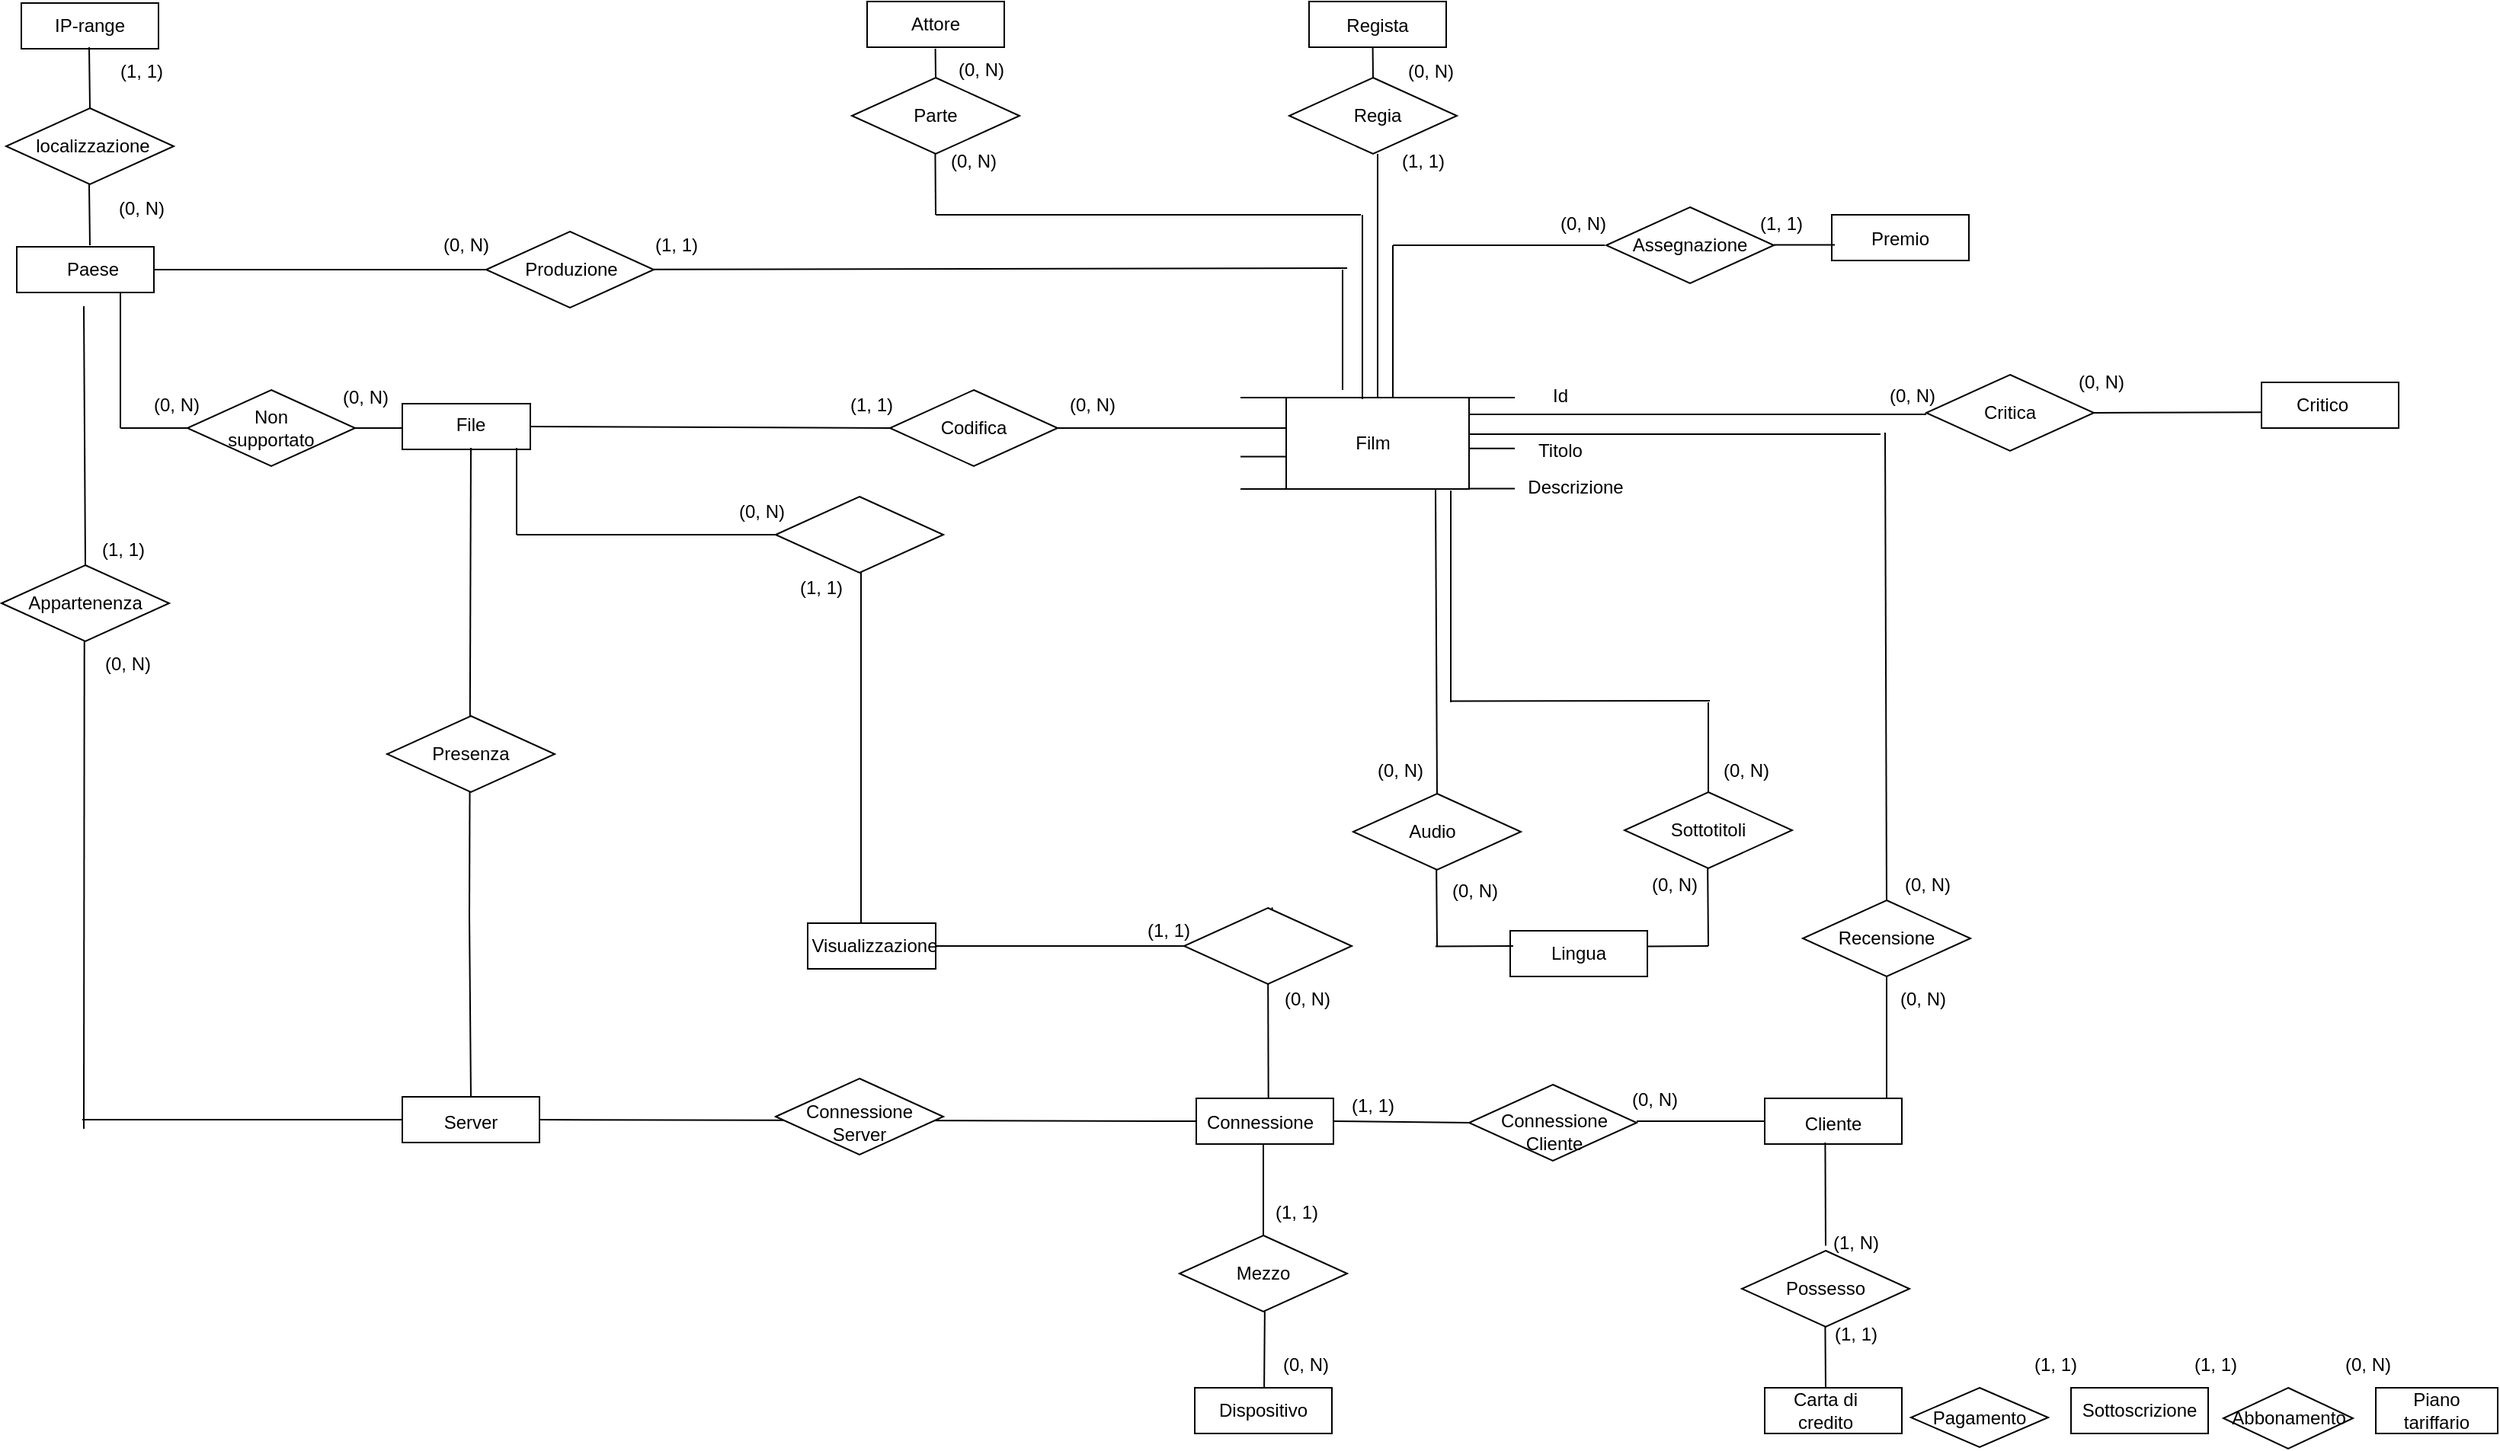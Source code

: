 <mxfile version="21.7.2" type="device">
  <diagram id="R2lEEEUBdFMjLlhIrx00" name="Page-1">
    <mxGraphModel dx="477" dy="335" grid="1" gridSize="10" guides="1" tooltips="1" connect="1" arrows="1" fold="1" page="1" pageScale="1" pageWidth="1654" pageHeight="1169" math="0" shadow="0" extFonts="Permanent Marker^https://fonts.googleapis.com/css?family=Permanent+Marker">
      <root>
        <mxCell id="0" />
        <mxCell id="1" parent="0" />
        <mxCell id="k5sNIqVDAsuTKzZ9p33I-143" value="" style="endArrow=none;html=1;rounded=0;entryX=0;entryY=0.5;entryDx=0;entryDy=0;exitX=1;exitY=0.5;exitDx=0;exitDy=0;" parent="1" source="k5sNIqVDAsuTKzZ9p33I-61" target="k5sNIqVDAsuTKzZ9p33I-58" edge="1">
          <mxGeometry width="50" height="50" relative="1" as="geometry">
            <mxPoint x="675" y="945.21" as="sourcePoint" />
            <mxPoint x="721" y="944.78" as="targetPoint" />
          </mxGeometry>
        </mxCell>
        <mxCell id="k5sNIqVDAsuTKzZ9p33I-42" value="" style="rounded=0;whiteSpace=wrap;html=1;" parent="1" vertex="1">
          <mxGeometry x="1164" y="1120" width="90" height="30" as="geometry" />
        </mxCell>
        <mxCell id="k5sNIqVDAsuTKzZ9p33I-47" value="Carta di credito" style="text;html=1;strokeColor=none;fillColor=none;align=center;verticalAlign=middle;whiteSpace=wrap;rounded=0;" parent="1" vertex="1">
          <mxGeometry x="1174" y="1120" width="60" height="30" as="geometry" />
        </mxCell>
        <mxCell id="k5sNIqVDAsuTKzZ9p33I-49" value="" style="rhombus;whiteSpace=wrap;html=1;" parent="1" vertex="1">
          <mxGeometry x="1149" y="1030" width="110" height="50" as="geometry" />
        </mxCell>
        <mxCell id="k5sNIqVDAsuTKzZ9p33I-50" value="" style="rounded=0;whiteSpace=wrap;html=1;" parent="1" vertex="1">
          <mxGeometry x="790" y="1120" width="90" height="30" as="geometry" />
        </mxCell>
        <mxCell id="k5sNIqVDAsuTKzZ9p33I-51" value="Dispositivo" style="text;html=1;strokeColor=none;fillColor=none;align=center;verticalAlign=middle;whiteSpace=wrap;rounded=0;" parent="1" vertex="1">
          <mxGeometry x="805" y="1120" width="60" height="30" as="geometry" />
        </mxCell>
        <mxCell id="k5sNIqVDAsuTKzZ9p33I-52" value="" style="rhombus;whiteSpace=wrap;html=1;" parent="1" vertex="1">
          <mxGeometry x="780" y="1020" width="110" height="50" as="geometry" />
        </mxCell>
        <mxCell id="k5sNIqVDAsuTKzZ9p33I-53" value="" style="rounded=0;whiteSpace=wrap;html=1;" parent="1" vertex="1">
          <mxGeometry x="1164" y="930" width="90" height="30" as="geometry" />
        </mxCell>
        <mxCell id="k5sNIqVDAsuTKzZ9p33I-58" value="" style="rounded=0;whiteSpace=wrap;html=1;" parent="1" vertex="1">
          <mxGeometry x="791" y="930" width="90" height="30" as="geometry" />
        </mxCell>
        <mxCell id="k5sNIqVDAsuTKzZ9p33I-59" value="" style="rhombus;whiteSpace=wrap;html=1;" parent="1" vertex="1">
          <mxGeometry x="970" y="921" width="110" height="50" as="geometry" />
        </mxCell>
        <mxCell id="k5sNIqVDAsuTKzZ9p33I-61" value="" style="rounded=0;whiteSpace=wrap;html=1;" parent="1" vertex="1">
          <mxGeometry x="270" y="929" width="90" height="30" as="geometry" />
        </mxCell>
        <mxCell id="k5sNIqVDAsuTKzZ9p33I-66" value="" style="rhombus;whiteSpace=wrap;html=1;" parent="1" vertex="1">
          <mxGeometry x="7" y="580" width="110" height="50" as="geometry" />
        </mxCell>
        <mxCell id="k5sNIqVDAsuTKzZ9p33I-67" value="" style="rounded=0;whiteSpace=wrap;html=1;" parent="1" vertex="1">
          <mxGeometry x="17" y="371" width="90" height="30" as="geometry" />
        </mxCell>
        <mxCell id="k5sNIqVDAsuTKzZ9p33I-69" value="Connessione" style="text;html=1;strokeColor=none;fillColor=none;align=center;verticalAlign=middle;whiteSpace=wrap;rounded=0;" parent="1" vertex="1">
          <mxGeometry x="803" y="931" width="60" height="30" as="geometry" />
        </mxCell>
        <mxCell id="k5sNIqVDAsuTKzZ9p33I-70" value="" style="rounded=0;whiteSpace=wrap;html=1;" parent="1" vertex="1">
          <mxGeometry x="850" y="470" width="120" height="60" as="geometry" />
        </mxCell>
        <mxCell id="k5sNIqVDAsuTKzZ9p33I-71" value="Film" style="text;html=1;strokeColor=none;fillColor=none;align=center;verticalAlign=middle;whiteSpace=wrap;rounded=0;" parent="1" vertex="1">
          <mxGeometry x="877" y="485" width="60" height="30" as="geometry" />
        </mxCell>
        <mxCell id="k5sNIqVDAsuTKzZ9p33I-72" value="" style="rounded=0;whiteSpace=wrap;html=1;" parent="1" vertex="1">
          <mxGeometry x="270" y="474" width="84" height="30" as="geometry" />
        </mxCell>
        <mxCell id="k5sNIqVDAsuTKzZ9p33I-74" value="File" style="text;html=1;strokeColor=none;fillColor=none;align=center;verticalAlign=middle;whiteSpace=wrap;rounded=0;" parent="1" vertex="1">
          <mxGeometry x="285" y="473" width="60" height="30" as="geometry" />
        </mxCell>
        <mxCell id="k5sNIqVDAsuTKzZ9p33I-76" value="Server" style="text;html=1;strokeColor=none;fillColor=none;align=center;verticalAlign=middle;whiteSpace=wrap;rounded=0;" parent="1" vertex="1">
          <mxGeometry x="285" y="931" width="60" height="30" as="geometry" />
        </mxCell>
        <mxCell id="k5sNIqVDAsuTKzZ9p33I-77" value="" style="rounded=0;whiteSpace=wrap;html=1;" parent="1" vertex="1">
          <mxGeometry x="1208" y="350" width="90" height="30" as="geometry" />
        </mxCell>
        <mxCell id="k5sNIqVDAsuTKzZ9p33I-78" value="" style="rounded=0;whiteSpace=wrap;html=1;" parent="1" vertex="1">
          <mxGeometry x="865" y="210" width="90" height="30" as="geometry" />
        </mxCell>
        <mxCell id="k5sNIqVDAsuTKzZ9p33I-79" value="" style="rounded=0;whiteSpace=wrap;html=1;" parent="1" vertex="1">
          <mxGeometry x="575" y="210" width="90" height="30" as="geometry" />
        </mxCell>
        <mxCell id="k5sNIqVDAsuTKzZ9p33I-83" value="Cliente" style="text;html=1;strokeColor=none;fillColor=none;align=center;verticalAlign=middle;whiteSpace=wrap;rounded=0;" parent="1" vertex="1">
          <mxGeometry x="1179" y="932" width="60" height="30" as="geometry" />
        </mxCell>
        <mxCell id="k5sNIqVDAsuTKzZ9p33I-87" value="" style="rhombus;whiteSpace=wrap;html=1;" parent="1" vertex="1">
          <mxGeometry x="590" y="465" width="110" height="50" as="geometry" />
        </mxCell>
        <mxCell id="k5sNIqVDAsuTKzZ9p33I-93" value="" style="rounded=0;whiteSpace=wrap;html=1;" parent="1" vertex="1">
          <mxGeometry x="1490" y="460" width="90" height="30" as="geometry" />
        </mxCell>
        <mxCell id="k5sNIqVDAsuTKzZ9p33I-94" value="Critico" style="text;html=1;strokeColor=none;fillColor=none;align=center;verticalAlign=middle;whiteSpace=wrap;rounded=0;" parent="1" vertex="1">
          <mxGeometry x="1500" y="460" width="60" height="30" as="geometry" />
        </mxCell>
        <mxCell id="k5sNIqVDAsuTKzZ9p33I-95" value="Paese" style="text;html=1;strokeColor=none;fillColor=none;align=center;verticalAlign=middle;whiteSpace=wrap;rounded=0;" parent="1" vertex="1">
          <mxGeometry x="37" y="371" width="60" height="30" as="geometry" />
        </mxCell>
        <mxCell id="k5sNIqVDAsuTKzZ9p33I-96" value="Attore" style="text;html=1;strokeColor=none;fillColor=none;align=center;verticalAlign=middle;whiteSpace=wrap;rounded=0;" parent="1" vertex="1">
          <mxGeometry x="590" y="210" width="60" height="30" as="geometry" />
        </mxCell>
        <mxCell id="k5sNIqVDAsuTKzZ9p33I-97" value="Regista" style="text;html=1;strokeColor=none;fillColor=none;align=center;verticalAlign=middle;whiteSpace=wrap;rounded=0;" parent="1" vertex="1">
          <mxGeometry x="880" y="211" width="60" height="30" as="geometry" />
        </mxCell>
        <mxCell id="k5sNIqVDAsuTKzZ9p33I-98" value="" style="rhombus;whiteSpace=wrap;html=1;" parent="1" vertex="1">
          <mxGeometry x="852" y="260" width="110" height="50" as="geometry" />
        </mxCell>
        <mxCell id="k5sNIqVDAsuTKzZ9p33I-99" value="" style="rhombus;whiteSpace=wrap;html=1;" parent="1" vertex="1">
          <mxGeometry x="565" y="260" width="110" height="50" as="geometry" />
        </mxCell>
        <mxCell id="k5sNIqVDAsuTKzZ9p33I-100" value="Premio" style="text;html=1;strokeColor=none;fillColor=none;align=center;verticalAlign=middle;whiteSpace=wrap;rounded=0;" parent="1" vertex="1">
          <mxGeometry x="1223" y="351" width="60" height="30" as="geometry" />
        </mxCell>
        <mxCell id="k5sNIqVDAsuTKzZ9p33I-103" value="" style="endArrow=none;html=1;rounded=0;entryX=0;entryY=0.5;entryDx=0;entryDy=0;exitX=1;exitY=0.5;exitDx=0;exitDy=0;" parent="1" source="k5sNIqVDAsuTKzZ9p33I-87" edge="1">
          <mxGeometry width="50" height="50" relative="1" as="geometry">
            <mxPoint x="760" y="490" as="sourcePoint" />
            <mxPoint x="850" y="490" as="targetPoint" />
          </mxGeometry>
        </mxCell>
        <mxCell id="k5sNIqVDAsuTKzZ9p33I-104" value="" style="endArrow=none;html=1;rounded=0;" parent="1" edge="1">
          <mxGeometry width="50" height="50" relative="1" as="geometry">
            <mxPoint x="910" y="470" as="sourcePoint" />
            <mxPoint x="910" y="310" as="targetPoint" />
          </mxGeometry>
        </mxCell>
        <mxCell id="k5sNIqVDAsuTKzZ9p33I-105" value="" style="rhombus;whiteSpace=wrap;html=1;" parent="1" vertex="1">
          <mxGeometry x="1060" y="345" width="110" height="50" as="geometry" />
        </mxCell>
        <mxCell id="k5sNIqVDAsuTKzZ9p33I-107" value="" style="endArrow=none;html=1;rounded=0;" parent="1" edge="1">
          <mxGeometry width="50" height="50" relative="1" as="geometry">
            <mxPoint x="970" y="470" as="sourcePoint" />
            <mxPoint x="1000" y="470" as="targetPoint" />
          </mxGeometry>
        </mxCell>
        <mxCell id="k5sNIqVDAsuTKzZ9p33I-108" value="" style="endArrow=none;html=1;rounded=0;" parent="1" edge="1">
          <mxGeometry width="50" height="50" relative="1" as="geometry">
            <mxPoint x="970" y="529.71" as="sourcePoint" />
            <mxPoint x="1000" y="529.71" as="targetPoint" />
          </mxGeometry>
        </mxCell>
        <mxCell id="k5sNIqVDAsuTKzZ9p33I-109" value="" style="endArrow=none;html=1;rounded=0;exitX=1;exitY=0.25;exitDx=0;exitDy=0;" parent="1" edge="1">
          <mxGeometry width="50" height="50" relative="1" as="geometry">
            <mxPoint x="970" y="494" as="sourcePoint" />
            <mxPoint x="1240" y="494" as="targetPoint" />
          </mxGeometry>
        </mxCell>
        <mxCell id="k5sNIqVDAsuTKzZ9p33I-110" value="" style="endArrow=none;html=1;rounded=0;fontStyle=1" parent="1" edge="1">
          <mxGeometry width="50" height="50" relative="1" as="geometry">
            <mxPoint x="970" y="503.33" as="sourcePoint" />
            <mxPoint x="1000" y="503.33" as="targetPoint" />
          </mxGeometry>
        </mxCell>
        <mxCell id="k5sNIqVDAsuTKzZ9p33I-111" value="Id" style="text;html=1;strokeColor=none;fillColor=none;align=center;verticalAlign=middle;whiteSpace=wrap;rounded=0;" parent="1" vertex="1">
          <mxGeometry x="1000" y="454" width="60" height="30" as="geometry" />
        </mxCell>
        <mxCell id="k5sNIqVDAsuTKzZ9p33I-112" value="Titolo" style="text;html=1;strokeColor=none;fillColor=none;align=center;verticalAlign=middle;whiteSpace=wrap;rounded=0;" parent="1" vertex="1">
          <mxGeometry x="1000" y="490" width="60" height="30" as="geometry" />
        </mxCell>
        <mxCell id="k5sNIqVDAsuTKzZ9p33I-113" value="Descrizione" style="text;html=1;strokeColor=none;fillColor=none;align=center;verticalAlign=middle;whiteSpace=wrap;rounded=0;" parent="1" vertex="1">
          <mxGeometry x="1010" y="514" width="60" height="30" as="geometry" />
        </mxCell>
        <mxCell id="k5sNIqVDAsuTKzZ9p33I-114" value="" style="endArrow=none;html=1;rounded=0;" parent="1" edge="1">
          <mxGeometry width="50" height="50" relative="1" as="geometry">
            <mxPoint x="920" y="470" as="sourcePoint" />
            <mxPoint x="920" y="370" as="targetPoint" />
          </mxGeometry>
        </mxCell>
        <mxCell id="k5sNIqVDAsuTKzZ9p33I-115" value="" style="endArrow=none;html=1;rounded=0;" parent="1" edge="1">
          <mxGeometry width="50" height="50" relative="1" as="geometry">
            <mxPoint x="920" y="370" as="sourcePoint" />
            <mxPoint x="1059" y="370" as="targetPoint" />
          </mxGeometry>
        </mxCell>
        <mxCell id="k5sNIqVDAsuTKzZ9p33I-117" value="" style="endArrow=none;html=1;rounded=0;" parent="1" edge="1">
          <mxGeometry width="50" height="50" relative="1" as="geometry">
            <mxPoint x="900" y="471" as="sourcePoint" />
            <mxPoint x="900" y="350" as="targetPoint" />
          </mxGeometry>
        </mxCell>
        <mxCell id="k5sNIqVDAsuTKzZ9p33I-122" value="" style="endArrow=none;html=1;rounded=0;" parent="1" edge="1">
          <mxGeometry width="50" height="50" relative="1" as="geometry">
            <mxPoint x="820" y="530" as="sourcePoint" />
            <mxPoint x="850" y="530" as="targetPoint" />
          </mxGeometry>
        </mxCell>
        <mxCell id="k5sNIqVDAsuTKzZ9p33I-123" value="" style="endArrow=none;html=1;rounded=0;" parent="1" edge="1">
          <mxGeometry width="50" height="50" relative="1" as="geometry">
            <mxPoint x="820" y="470" as="sourcePoint" />
            <mxPoint x="850" y="470" as="targetPoint" />
            <Array as="points">
              <mxPoint x="840" y="470" />
            </Array>
          </mxGeometry>
        </mxCell>
        <mxCell id="k5sNIqVDAsuTKzZ9p33I-124" value="" style="endArrow=none;html=1;rounded=0;" parent="1" edge="1">
          <mxGeometry width="50" height="50" relative="1" as="geometry">
            <mxPoint x="820" y="508.74" as="sourcePoint" />
            <mxPoint x="850" y="508.74" as="targetPoint" />
            <Array as="points">
              <mxPoint x="830" y="508.74" />
            </Array>
          </mxGeometry>
        </mxCell>
        <mxCell id="k5sNIqVDAsuTKzZ9p33I-125" value="" style="endArrow=none;html=1;rounded=0;exitX=0.5;exitY=0;exitDx=0;exitDy=0;" parent="1" source="k5sNIqVDAsuTKzZ9p33I-66" edge="1">
          <mxGeometry width="50" height="50" relative="1" as="geometry">
            <mxPoint x="63" y="560" as="sourcePoint" />
            <mxPoint x="61" y="410" as="targetPoint" />
          </mxGeometry>
        </mxCell>
        <mxCell id="k5sNIqVDAsuTKzZ9p33I-126" value="" style="endArrow=none;html=1;rounded=0;" parent="1" edge="1">
          <mxGeometry width="50" height="50" relative="1" as="geometry">
            <mxPoint x="61" y="950" as="sourcePoint" />
            <mxPoint x="61.37" y="630" as="targetPoint" />
          </mxGeometry>
        </mxCell>
        <mxCell id="k5sNIqVDAsuTKzZ9p33I-127" value="Appartenenza" style="text;html=1;strokeColor=none;fillColor=none;align=center;verticalAlign=middle;whiteSpace=wrap;rounded=0;" parent="1" vertex="1">
          <mxGeometry x="32" y="590" width="60" height="30" as="geometry" />
        </mxCell>
        <mxCell id="k5sNIqVDAsuTKzZ9p33I-128" value="Codifica" style="text;html=1;strokeColor=none;fillColor=none;align=center;verticalAlign=middle;whiteSpace=wrap;rounded=0;" parent="1" vertex="1">
          <mxGeometry x="615" y="475" width="60" height="30" as="geometry" />
        </mxCell>
        <mxCell id="k5sNIqVDAsuTKzZ9p33I-130" value="Parte" style="text;html=1;strokeColor=none;fillColor=none;align=center;verticalAlign=middle;whiteSpace=wrap;rounded=0;" parent="1" vertex="1">
          <mxGeometry x="590" y="270" width="60" height="30" as="geometry" />
        </mxCell>
        <mxCell id="k5sNIqVDAsuTKzZ9p33I-131" value="Regia" style="text;html=1;strokeColor=none;fillColor=none;align=center;verticalAlign=middle;whiteSpace=wrap;rounded=0;" parent="1" vertex="1">
          <mxGeometry x="880" y="270" width="60" height="30" as="geometry" />
        </mxCell>
        <mxCell id="k5sNIqVDAsuTKzZ9p33I-132" value="Assegnazione" style="text;html=1;strokeColor=none;fillColor=none;align=center;verticalAlign=middle;whiteSpace=wrap;rounded=0;" parent="1" vertex="1">
          <mxGeometry x="1085" y="355" width="60" height="30" as="geometry" />
        </mxCell>
        <mxCell id="k5sNIqVDAsuTKzZ9p33I-135" value="Connessione Cliente" style="text;html=1;strokeColor=none;fillColor=none;align=center;verticalAlign=middle;whiteSpace=wrap;rounded=0;" parent="1" vertex="1">
          <mxGeometry x="996" y="937" width="60" height="30" as="geometry" />
        </mxCell>
        <mxCell id="k5sNIqVDAsuTKzZ9p33I-136" value="Mezzo" style="text;html=1;strokeColor=none;fillColor=none;align=center;verticalAlign=middle;whiteSpace=wrap;rounded=0;" parent="1" vertex="1">
          <mxGeometry x="805" y="1030" width="60" height="30" as="geometry" />
        </mxCell>
        <mxCell id="k5sNIqVDAsuTKzZ9p33I-137" value="Possesso" style="text;html=1;strokeColor=none;fillColor=none;align=center;verticalAlign=middle;whiteSpace=wrap;rounded=0;" parent="1" vertex="1">
          <mxGeometry x="1174" y="1040" width="60" height="30" as="geometry" />
        </mxCell>
        <mxCell id="k5sNIqVDAsuTKzZ9p33I-141" value="" style="endArrow=none;html=1;rounded=0;" parent="1" edge="1">
          <mxGeometry width="50" height="50" relative="1" as="geometry">
            <mxPoint x="60" y="944" as="sourcePoint" />
            <mxPoint x="270" y="944" as="targetPoint" />
          </mxGeometry>
        </mxCell>
        <mxCell id="k5sNIqVDAsuTKzZ9p33I-147" value="" style="endArrow=none;html=1;rounded=0;entryX=0;entryY=0.5;entryDx=0;entryDy=0;" parent="1" target="k5sNIqVDAsuTKzZ9p33I-53" edge="1">
          <mxGeometry width="50" height="50" relative="1" as="geometry">
            <mxPoint x="1080" y="945" as="sourcePoint" />
            <mxPoint x="1355" y="943.52" as="targetPoint" />
            <Array as="points" />
          </mxGeometry>
        </mxCell>
        <mxCell id="k5sNIqVDAsuTKzZ9p33I-150" value="" style="rhombus;whiteSpace=wrap;html=1;" parent="1" vertex="1">
          <mxGeometry x="1189" y="800" width="110" height="50" as="geometry" />
        </mxCell>
        <mxCell id="k5sNIqVDAsuTKzZ9p33I-159" value="" style="endArrow=none;html=1;rounded=0;exitX=1;exitY=0.5;exitDx=0;exitDy=0;" parent="1" source="k5sNIqVDAsuTKzZ9p33I-72" edge="1">
          <mxGeometry width="50" height="50" relative="1" as="geometry">
            <mxPoint x="530" y="490" as="sourcePoint" />
            <mxPoint x="590" y="490" as="targetPoint" />
          </mxGeometry>
        </mxCell>
        <mxCell id="k5sNIqVDAsuTKzZ9p33I-160" value="" style="endArrow=none;html=1;rounded=0;entryX=0;entryY=0.5;entryDx=0;entryDy=0;" parent="1" source="RoZiD9-LQM_SnvsdjY7X-25" edge="1">
          <mxGeometry width="50" height="50" relative="1" as="geometry">
            <mxPoint x="570" y="830" as="sourcePoint" />
            <mxPoint x="838.5" y="830.07" as="targetPoint" />
          </mxGeometry>
        </mxCell>
        <mxCell id="k5sNIqVDAsuTKzZ9p33I-161" value="" style="endArrow=none;html=1;rounded=0;" parent="1" edge="1">
          <mxGeometry width="50" height="50" relative="1" as="geometry">
            <mxPoint x="571" y="830" as="sourcePoint" />
            <mxPoint x="571" y="560" as="targetPoint" />
          </mxGeometry>
        </mxCell>
        <mxCell id="k5sNIqVDAsuTKzZ9p33I-162" value="" style="endArrow=none;html=1;rounded=0;exitX=1;exitY=1;exitDx=0;exitDy=0;" parent="1" source="k5sNIqVDAsuTKzZ9p33I-74" edge="1">
          <mxGeometry width="50" height="50" relative="1" as="geometry">
            <mxPoint x="474" y="510" as="sourcePoint" />
            <mxPoint x="345" y="560" as="targetPoint" />
          </mxGeometry>
        </mxCell>
        <mxCell id="k5sNIqVDAsuTKzZ9p33I-163" value="" style="endArrow=none;html=1;rounded=0;" parent="1" source="RoZiD9-LQM_SnvsdjY7X-22" edge="1">
          <mxGeometry width="50" height="50" relative="1" as="geometry">
            <mxPoint x="345" y="560" as="sourcePoint" />
            <mxPoint x="570" y="560" as="targetPoint" />
          </mxGeometry>
        </mxCell>
        <mxCell id="k5sNIqVDAsuTKzZ9p33I-165" value="" style="endArrow=none;html=1;rounded=0;" parent="1" edge="1">
          <mxGeometry width="50" height="50" relative="1" as="geometry">
            <mxPoint x="620" y="350" as="sourcePoint" />
            <mxPoint x="899" y="350" as="targetPoint" />
          </mxGeometry>
        </mxCell>
        <mxCell id="k5sNIqVDAsuTKzZ9p33I-166" value="" style="endArrow=none;html=1;rounded=0;" parent="1" edge="1">
          <mxGeometry width="50" height="50" relative="1" as="geometry">
            <mxPoint x="620" y="350" as="sourcePoint" />
            <mxPoint x="619.71" y="310" as="targetPoint" />
          </mxGeometry>
        </mxCell>
        <mxCell id="k5sNIqVDAsuTKzZ9p33I-167" value="" style="endArrow=none;html=1;rounded=0;" parent="1" source="czPrn0Utlx6H9Ysgk2uM-20" edge="1">
          <mxGeometry width="50" height="50" relative="1" as="geometry">
            <mxPoint x="170" y="385" as="sourcePoint" />
            <mxPoint x="890" y="385" as="targetPoint" />
          </mxGeometry>
        </mxCell>
        <mxCell id="k5sNIqVDAsuTKzZ9p33I-168" value="" style="endArrow=none;html=1;rounded=0;exitX=0.5;exitY=0;exitDx=0;exitDy=0;" parent="1" source="k5sNIqVDAsuTKzZ9p33I-150" edge="1">
          <mxGeometry width="50" height="50" relative="1" as="geometry">
            <mxPoint x="1245" y="603" as="sourcePoint" />
            <mxPoint x="1243" y="493" as="targetPoint" />
          </mxGeometry>
        </mxCell>
        <mxCell id="k5sNIqVDAsuTKzZ9p33I-172" value="" style="endArrow=none;html=1;rounded=0;exitX=0.661;exitY=0.043;exitDx=0;exitDy=0;exitPerimeter=0;" parent="1" edge="1">
          <mxGeometry width="50" height="50" relative="1" as="geometry">
            <mxPoint x="835" y="1020" as="sourcePoint" />
            <mxPoint x="835" y="960" as="targetPoint" />
          </mxGeometry>
        </mxCell>
        <mxCell id="k5sNIqVDAsuTKzZ9p33I-173" value="" style="endArrow=none;html=1;rounded=0;exitX=0.661;exitY=0.043;exitDx=0;exitDy=0;exitPerimeter=0;" parent="1" edge="1">
          <mxGeometry width="50" height="50" relative="1" as="geometry">
            <mxPoint x="835.55" y="1120" as="sourcePoint" />
            <mxPoint x="835.93" y="1070" as="targetPoint" />
          </mxGeometry>
        </mxCell>
        <mxCell id="k5sNIqVDAsuTKzZ9p33I-175" value="" style="endArrow=none;html=1;rounded=0;entryX=0;entryY=0.5;entryDx=0;entryDy=0;exitX=1;exitY=0.5;exitDx=0;exitDy=0;" parent="1" source="k5sNIqVDAsuTKzZ9p33I-58" target="k5sNIqVDAsuTKzZ9p33I-59" edge="1">
          <mxGeometry width="50" height="50" relative="1" as="geometry">
            <mxPoint x="814" y="945.94" as="sourcePoint" />
            <mxPoint x="865" y="945.73" as="targetPoint" />
          </mxGeometry>
        </mxCell>
        <mxCell id="k5sNIqVDAsuTKzZ9p33I-182" value="" style="endArrow=none;html=1;rounded=0;" parent="1" edge="1">
          <mxGeometry width="50" height="50" relative="1" as="geometry">
            <mxPoint x="620" y="260" as="sourcePoint" />
            <mxPoint x="619.79" y="241" as="targetPoint" />
          </mxGeometry>
        </mxCell>
        <mxCell id="k5sNIqVDAsuTKzZ9p33I-183" value="" style="endArrow=none;html=1;rounded=0;exitX=0.5;exitY=0;exitDx=0;exitDy=0;" parent="1" source="k5sNIqVDAsuTKzZ9p33I-98" edge="1">
          <mxGeometry width="50" height="50" relative="1" as="geometry">
            <mxPoint x="907.08" y="280" as="sourcePoint" />
            <mxPoint x="906.79" y="240" as="targetPoint" />
          </mxGeometry>
        </mxCell>
        <mxCell id="k5sNIqVDAsuTKzZ9p33I-184" value="" style="endArrow=none;html=1;rounded=0;" parent="1" edge="1">
          <mxGeometry width="50" height="50" relative="1" as="geometry">
            <mxPoint x="1170" y="369.8" as="sourcePoint" />
            <mxPoint x="1210" y="369.8" as="targetPoint" />
          </mxGeometry>
        </mxCell>
        <mxCell id="k5sNIqVDAsuTKzZ9p33I-185" value="" style="endArrow=none;html=1;rounded=0;entryX=0.5;entryY=1;entryDx=0;entryDy=0;" parent="1" target="k5sNIqVDAsuTKzZ9p33I-150" edge="1">
          <mxGeometry width="50" height="50" relative="1" as="geometry">
            <mxPoint x="1244" y="930" as="sourcePoint" />
            <mxPoint x="1243.71" y="890" as="targetPoint" />
          </mxGeometry>
        </mxCell>
        <mxCell id="k5sNIqVDAsuTKzZ9p33I-187" value="" style="endArrow=none;html=1;rounded=0;" parent="1" edge="1">
          <mxGeometry width="50" height="50" relative="1" as="geometry">
            <mxPoint x="1204" y="1120" as="sourcePoint" />
            <mxPoint x="1203.71" y="1080" as="targetPoint" />
          </mxGeometry>
        </mxCell>
        <mxCell id="k5sNIqVDAsuTKzZ9p33I-188" value="" style="endArrow=none;html=1;rounded=0;exitX=0.5;exitY=-0.066;exitDx=0;exitDy=0;exitPerimeter=0;" parent="1" source="k5sNIqVDAsuTKzZ9p33I-49" edge="1">
          <mxGeometry width="50" height="50" relative="1" as="geometry">
            <mxPoint x="1204" y="999" as="sourcePoint" />
            <mxPoint x="1203.71" y="959" as="targetPoint" />
          </mxGeometry>
        </mxCell>
        <mxCell id="k5sNIqVDAsuTKzZ9p33I-193" value="" style="rhombus;whiteSpace=wrap;html=1;" parent="1" vertex="1">
          <mxGeometry x="129" y="465" width="110" height="50" as="geometry" />
        </mxCell>
        <mxCell id="k5sNIqVDAsuTKzZ9p33I-194" value="" style="endArrow=none;html=1;rounded=0;" parent="1" edge="1">
          <mxGeometry width="50" height="50" relative="1" as="geometry">
            <mxPoint x="85" y="490" as="sourcePoint" />
            <mxPoint x="130" y="490" as="targetPoint" />
          </mxGeometry>
        </mxCell>
        <mxCell id="k5sNIqVDAsuTKzZ9p33I-195" value="" style="endArrow=none;html=1;rounded=0;exitX=1;exitY=0.5;exitDx=0;exitDy=0;" parent="1" source="k5sNIqVDAsuTKzZ9p33I-193" edge="1">
          <mxGeometry width="50" height="50" relative="1" as="geometry">
            <mxPoint x="320" y="490" as="sourcePoint" />
            <mxPoint x="270" y="490" as="targetPoint" />
          </mxGeometry>
        </mxCell>
        <mxCell id="k5sNIqVDAsuTKzZ9p33I-196" value="" style="endArrow=none;html=1;rounded=0;" parent="1" edge="1">
          <mxGeometry width="50" height="50" relative="1" as="geometry">
            <mxPoint x="85" y="401" as="sourcePoint" />
            <mxPoint x="85" y="490" as="targetPoint" />
          </mxGeometry>
        </mxCell>
        <mxCell id="k5sNIqVDAsuTKzZ9p33I-197" value="Non supportato" style="text;html=1;strokeColor=none;fillColor=none;align=center;verticalAlign=middle;whiteSpace=wrap;rounded=0;" parent="1" vertex="1">
          <mxGeometry x="154" y="475" width="60" height="30" as="geometry" />
        </mxCell>
        <mxCell id="czPrn0Utlx6H9Ysgk2uM-1" value="" style="rounded=0;whiteSpace=wrap;html=1;" parent="1" vertex="1">
          <mxGeometry x="997" y="820" width="90" height="30" as="geometry" />
        </mxCell>
        <mxCell id="czPrn0Utlx6H9Ysgk2uM-2" value="Lingua" style="text;html=1;strokeColor=none;fillColor=none;align=center;verticalAlign=middle;whiteSpace=wrap;rounded=0;" parent="1" vertex="1">
          <mxGeometry x="1012" y="820" width="60" height="30" as="geometry" />
        </mxCell>
        <mxCell id="czPrn0Utlx6H9Ysgk2uM-3" value="" style="rhombus;whiteSpace=wrap;html=1;" parent="1" vertex="1">
          <mxGeometry x="1072" y="729" width="110" height="50" as="geometry" />
        </mxCell>
        <mxCell id="czPrn0Utlx6H9Ysgk2uM-4" value="" style="rhombus;whiteSpace=wrap;html=1;" parent="1" vertex="1">
          <mxGeometry x="894" y="730" width="110" height="50" as="geometry" />
        </mxCell>
        <mxCell id="czPrn0Utlx6H9Ysgk2uM-5" value="Audio" style="text;html=1;strokeColor=none;fillColor=none;align=center;verticalAlign=middle;whiteSpace=wrap;rounded=0;" parent="1" vertex="1">
          <mxGeometry x="916" y="740" width="60" height="30" as="geometry" />
        </mxCell>
        <mxCell id="czPrn0Utlx6H9Ysgk2uM-6" value="Sottotitoli" style="text;html=1;strokeColor=none;fillColor=none;align=center;verticalAlign=middle;whiteSpace=wrap;rounded=0;" parent="1" vertex="1">
          <mxGeometry x="1097" y="739" width="60" height="30" as="geometry" />
        </mxCell>
        <mxCell id="czPrn0Utlx6H9Ysgk2uM-7" value="" style="endArrow=none;html=1;rounded=0;entryX=0.25;entryY=1;entryDx=0;entryDy=0;exitX=0.5;exitY=0;exitDx=0;exitDy=0;" parent="1" source="czPrn0Utlx6H9Ysgk2uM-4" edge="1">
          <mxGeometry width="50" height="50" relative="1" as="geometry">
            <mxPoint x="948" y="670" as="sourcePoint" />
            <mxPoint x="948" y="530" as="targetPoint" />
          </mxGeometry>
        </mxCell>
        <mxCell id="czPrn0Utlx6H9Ysgk2uM-8" value="" style="endArrow=none;html=1;rounded=0;entryX=0.25;entryY=1;entryDx=0;entryDy=0;" parent="1" edge="1">
          <mxGeometry width="50" height="50" relative="1" as="geometry">
            <mxPoint x="958" y="670" as="sourcePoint" />
            <mxPoint x="958" y="531" as="targetPoint" />
          </mxGeometry>
        </mxCell>
        <mxCell id="czPrn0Utlx6H9Ysgk2uM-9" value="" style="endArrow=none;html=1;rounded=0;exitX=1;exitY=0.25;exitDx=0;exitDy=0;" parent="1" edge="1">
          <mxGeometry width="50" height="50" relative="1" as="geometry">
            <mxPoint x="958.5" y="669.26" as="sourcePoint" />
            <mxPoint x="1128" y="669" as="targetPoint" />
            <Array as="points" />
          </mxGeometry>
        </mxCell>
        <mxCell id="czPrn0Utlx6H9Ysgk2uM-10" value="" style="endArrow=none;html=1;rounded=0;exitX=0.5;exitY=0;exitDx=0;exitDy=0;" parent="1" source="czPrn0Utlx6H9Ysgk2uM-3" edge="1">
          <mxGeometry width="50" height="50" relative="1" as="geometry">
            <mxPoint x="1132.29" y="710" as="sourcePoint" />
            <mxPoint x="1127" y="670" as="targetPoint" />
          </mxGeometry>
        </mxCell>
        <mxCell id="czPrn0Utlx6H9Ysgk2uM-11" value="" style="endArrow=none;html=1;rounded=0;" parent="1" edge="1">
          <mxGeometry width="50" height="50" relative="1" as="geometry">
            <mxPoint x="949" y="830" as="sourcePoint" />
            <mxPoint x="948.58" y="780" as="targetPoint" />
          </mxGeometry>
        </mxCell>
        <mxCell id="czPrn0Utlx6H9Ysgk2uM-12" value="" style="endArrow=none;html=1;rounded=0;" parent="1" edge="1">
          <mxGeometry width="50" height="50" relative="1" as="geometry">
            <mxPoint x="1127" y="830" as="sourcePoint" />
            <mxPoint x="1126.58" y="779" as="targetPoint" />
          </mxGeometry>
        </mxCell>
        <mxCell id="czPrn0Utlx6H9Ysgk2uM-13" value="" style="endArrow=none;html=1;rounded=0;entryX=0;entryY=0.5;entryDx=0;entryDy=0;" parent="1" edge="1">
          <mxGeometry width="50" height="50" relative="1" as="geometry">
            <mxPoint x="948" y="830.21" as="sourcePoint" />
            <mxPoint x="999" y="830" as="targetPoint" />
          </mxGeometry>
        </mxCell>
        <mxCell id="czPrn0Utlx6H9Ysgk2uM-14" value="" style="endArrow=none;html=1;rounded=0;" parent="1" edge="1">
          <mxGeometry width="50" height="50" relative="1" as="geometry">
            <mxPoint x="1087" y="830.21" as="sourcePoint" />
            <mxPoint x="1127" y="830" as="targetPoint" />
          </mxGeometry>
        </mxCell>
        <mxCell id="czPrn0Utlx6H9Ysgk2uM-15" value="" style="endArrow=none;html=1;rounded=0;exitX=1;exitY=0.25;exitDx=0;exitDy=0;" parent="1" edge="1">
          <mxGeometry width="50" height="50" relative="1" as="geometry">
            <mxPoint x="970" y="481" as="sourcePoint" />
            <mxPoint x="1270" y="481" as="targetPoint" />
          </mxGeometry>
        </mxCell>
        <mxCell id="czPrn0Utlx6H9Ysgk2uM-16" value="" style="rhombus;whiteSpace=wrap;html=1;" parent="1" vertex="1">
          <mxGeometry x="1270" y="455" width="110" height="50" as="geometry" />
        </mxCell>
        <mxCell id="czPrn0Utlx6H9Ysgk2uM-17" value="" style="endArrow=none;html=1;rounded=0;exitX=1;exitY=0.5;exitDx=0;exitDy=0;" parent="1" source="czPrn0Utlx6H9Ysgk2uM-16" edge="1">
          <mxGeometry width="50" height="50" relative="1" as="geometry">
            <mxPoint x="1320" y="479.86" as="sourcePoint" />
            <mxPoint x="1489.5" y="479.6" as="targetPoint" />
            <Array as="points" />
          </mxGeometry>
        </mxCell>
        <mxCell id="czPrn0Utlx6H9Ysgk2uM-18" value="Recensione" style="text;html=1;strokeColor=none;fillColor=none;align=center;verticalAlign=middle;whiteSpace=wrap;rounded=0;" parent="1" vertex="1">
          <mxGeometry x="1214" y="810" width="60" height="30" as="geometry" />
        </mxCell>
        <mxCell id="czPrn0Utlx6H9Ysgk2uM-19" value="Critica" style="text;html=1;strokeColor=none;fillColor=none;align=center;verticalAlign=middle;whiteSpace=wrap;rounded=0;" parent="1" vertex="1">
          <mxGeometry x="1295" y="465" width="60" height="30" as="geometry" />
        </mxCell>
        <mxCell id="czPrn0Utlx6H9Ysgk2uM-21" value="" style="endArrow=none;html=1;rounded=0;exitX=1;exitY=0.5;exitDx=0;exitDy=0;" parent="1" source="k5sNIqVDAsuTKzZ9p33I-67" target="czPrn0Utlx6H9Ysgk2uM-20" edge="1">
          <mxGeometry width="50" height="50" relative="1" as="geometry">
            <mxPoint x="160" y="385" as="sourcePoint" />
            <mxPoint x="890" y="385" as="targetPoint" />
          </mxGeometry>
        </mxCell>
        <mxCell id="czPrn0Utlx6H9Ysgk2uM-20" value="" style="rhombus;whiteSpace=wrap;html=1;" parent="1" vertex="1">
          <mxGeometry x="325" y="361" width="110" height="50" as="geometry" />
        </mxCell>
        <mxCell id="czPrn0Utlx6H9Ysgk2uM-22" value="Produzione" style="text;html=1;strokeColor=none;fillColor=none;align=center;verticalAlign=middle;whiteSpace=wrap;rounded=0;" parent="1" vertex="1">
          <mxGeometry x="351" y="371" width="60" height="30" as="geometry" />
        </mxCell>
        <mxCell id="RoZiD9-LQM_SnvsdjY7X-1" value="(0, N)" style="text;html=1;strokeColor=none;fillColor=none;align=center;verticalAlign=middle;whiteSpace=wrap;rounded=0;" parent="1" vertex="1">
          <mxGeometry x="620" y="240" width="60" height="30" as="geometry" />
        </mxCell>
        <mxCell id="RoZiD9-LQM_SnvsdjY7X-2" value="(0, N)" style="text;html=1;strokeColor=none;fillColor=none;align=center;verticalAlign=middle;whiteSpace=wrap;rounded=0;" parent="1" vertex="1">
          <mxGeometry x="615" y="300" width="60" height="30" as="geometry" />
        </mxCell>
        <mxCell id="RoZiD9-LQM_SnvsdjY7X-3" value="(0, N)" style="text;html=1;strokeColor=none;fillColor=none;align=center;verticalAlign=middle;whiteSpace=wrap;rounded=0;" parent="1" vertex="1">
          <mxGeometry x="915" y="241" width="60" height="30" as="geometry" />
        </mxCell>
        <mxCell id="RoZiD9-LQM_SnvsdjY7X-4" value="(1, 1)" style="text;html=1;strokeColor=none;fillColor=none;align=center;verticalAlign=middle;whiteSpace=wrap;rounded=0;" parent="1" vertex="1">
          <mxGeometry x="910" y="300" width="60" height="30" as="geometry" />
        </mxCell>
        <mxCell id="RoZiD9-LQM_SnvsdjY7X-5" value="(1, 1)" style="text;html=1;strokeColor=none;fillColor=none;align=center;verticalAlign=middle;whiteSpace=wrap;rounded=0;" parent="1" vertex="1">
          <mxGeometry x="1145" y="341" width="60" height="30" as="geometry" />
        </mxCell>
        <mxCell id="RoZiD9-LQM_SnvsdjY7X-6" value="(0, N)" style="text;html=1;strokeColor=none;fillColor=none;align=center;verticalAlign=middle;whiteSpace=wrap;rounded=0;" parent="1" vertex="1">
          <mxGeometry x="1015" y="341" width="60" height="30" as="geometry" />
        </mxCell>
        <mxCell id="RoZiD9-LQM_SnvsdjY7X-13" value="" style="endArrow=none;html=1;rounded=0;exitX=0.526;exitY=-0.007;exitDx=0;exitDy=0;exitPerimeter=0;" parent="1" source="RoZiD9-LQM_SnvsdjY7X-21" edge="1">
          <mxGeometry width="50" height="50" relative="1" as="geometry">
            <mxPoint x="837.85" y="920" as="sourcePoint" />
            <mxPoint x="838" y="830" as="targetPoint" />
          </mxGeometry>
        </mxCell>
        <mxCell id="RoZiD9-LQM_SnvsdjY7X-16" value="" style="endArrow=none;html=1;rounded=0;entryX=0.5;entryY=1;entryDx=0;entryDy=0;exitX=0.5;exitY=0;exitDx=0;exitDy=0;" parent="1" target="k5sNIqVDAsuTKzZ9p33I-74" edge="1">
          <mxGeometry width="50" height="50" relative="1" as="geometry">
            <mxPoint x="314" y="810" as="sourcePoint" />
            <mxPoint x="310" y="690" as="targetPoint" />
          </mxGeometry>
        </mxCell>
        <mxCell id="RoZiD9-LQM_SnvsdjY7X-20" value="" style="endArrow=none;html=1;rounded=0;exitX=0.5;exitY=0;exitDx=0;exitDy=0;" parent="1" source="k5sNIqVDAsuTKzZ9p33I-61" edge="1">
          <mxGeometry width="50" height="50" relative="1" as="geometry">
            <mxPoint x="315" y="929" as="sourcePoint" />
            <mxPoint x="314" y="810" as="targetPoint" />
          </mxGeometry>
        </mxCell>
        <mxCell id="RoZiD9-LQM_SnvsdjY7X-23" value="" style="endArrow=none;html=1;rounded=0;" parent="1" target="RoZiD9-LQM_SnvsdjY7X-22" edge="1">
          <mxGeometry width="50" height="50" relative="1" as="geometry">
            <mxPoint x="345" y="560" as="sourcePoint" />
            <mxPoint x="570" y="560" as="targetPoint" />
          </mxGeometry>
        </mxCell>
        <mxCell id="RoZiD9-LQM_SnvsdjY7X-22" value="" style="rhombus;whiteSpace=wrap;html=1;" parent="1" vertex="1">
          <mxGeometry x="515" y="535" width="110" height="50" as="geometry" />
        </mxCell>
        <mxCell id="RoZiD9-LQM_SnvsdjY7X-24" value="" style="endArrow=none;html=1;rounded=0;exitX=0.526;exitY=-0.007;exitDx=0;exitDy=0;exitPerimeter=0;" parent="1" source="k5sNIqVDAsuTKzZ9p33I-58" target="RoZiD9-LQM_SnvsdjY7X-21" edge="1">
          <mxGeometry width="50" height="50" relative="1" as="geometry">
            <mxPoint x="838" y="930" as="sourcePoint" />
            <mxPoint x="838" y="830" as="targetPoint" />
          </mxGeometry>
        </mxCell>
        <mxCell id="RoZiD9-LQM_SnvsdjY7X-21" value="" style="rhombus;whiteSpace=wrap;html=1;" parent="1" vertex="1">
          <mxGeometry x="783" y="805" width="110" height="50" as="geometry" />
        </mxCell>
        <mxCell id="RoZiD9-LQM_SnvsdjY7X-26" value="" style="endArrow=none;html=1;rounded=0;entryX=0;entryY=0.5;entryDx=0;entryDy=0;" parent="1" target="RoZiD9-LQM_SnvsdjY7X-25" edge="1">
          <mxGeometry width="50" height="50" relative="1" as="geometry">
            <mxPoint x="570" y="830" as="sourcePoint" />
            <mxPoint x="838.5" y="830.07" as="targetPoint" />
          </mxGeometry>
        </mxCell>
        <mxCell id="RoZiD9-LQM_SnvsdjY7X-25" value="" style="rounded=0;whiteSpace=wrap;html=1;" parent="1" vertex="1">
          <mxGeometry x="536" y="815" width="84" height="30" as="geometry" />
        </mxCell>
        <mxCell id="RoZiD9-LQM_SnvsdjY7X-27" value="Visualizzazione" style="text;html=1;strokeColor=none;fillColor=none;align=center;verticalAlign=middle;whiteSpace=wrap;rounded=0;" parent="1" vertex="1">
          <mxGeometry x="550" y="815" width="60" height="30" as="geometry" />
        </mxCell>
        <mxCell id="RoZiD9-LQM_SnvsdjY7X-28" value="(1, 1)" style="text;html=1;strokeColor=none;fillColor=none;align=center;verticalAlign=middle;whiteSpace=wrap;rounded=0;" parent="1" vertex="1">
          <mxGeometry x="548" y="460" width="60" height="30" as="geometry" />
        </mxCell>
        <mxCell id="RoZiD9-LQM_SnvsdjY7X-29" value="(0, N)" style="text;html=1;strokeColor=none;fillColor=none;align=center;verticalAlign=middle;whiteSpace=wrap;rounded=0;" parent="1" vertex="1">
          <mxGeometry x="692.5" y="460" width="60" height="30" as="geometry" />
        </mxCell>
        <mxCell id="RoZiD9-LQM_SnvsdjY7X-30" value="(0, N)" style="text;html=1;strokeColor=none;fillColor=none;align=center;verticalAlign=middle;whiteSpace=wrap;rounded=0;" parent="1" vertex="1">
          <mxGeometry x="216" y="455" width="60" height="30" as="geometry" />
        </mxCell>
        <mxCell id="RoZiD9-LQM_SnvsdjY7X-31" value="(0, N)" style="text;html=1;strokeColor=none;fillColor=none;align=center;verticalAlign=middle;whiteSpace=wrap;rounded=0;" parent="1" vertex="1">
          <mxGeometry x="92" y="460" width="60" height="30" as="geometry" />
        </mxCell>
        <mxCell id="RoZiD9-LQM_SnvsdjY7X-32" value="(0, N)" style="text;html=1;strokeColor=none;fillColor=none;align=center;verticalAlign=middle;whiteSpace=wrap;rounded=0;" parent="1" vertex="1">
          <mxGeometry x="282" y="355" width="60" height="30" as="geometry" />
        </mxCell>
        <mxCell id="RoZiD9-LQM_SnvsdjY7X-33" value="(1, 1)" style="text;html=1;strokeColor=none;fillColor=none;align=center;verticalAlign=middle;whiteSpace=wrap;rounded=0;" parent="1" vertex="1">
          <mxGeometry x="420" y="355" width="60" height="30" as="geometry" />
        </mxCell>
        <mxCell id="RoZiD9-LQM_SnvsdjY7X-34" value="(0, N)" style="text;html=1;strokeColor=none;fillColor=none;align=center;verticalAlign=middle;whiteSpace=wrap;rounded=0;" parent="1" vertex="1">
          <mxGeometry x="60" y="630" width="60" height="30" as="geometry" />
        </mxCell>
        <mxCell id="RoZiD9-LQM_SnvsdjY7X-35" value="(1, 1)" style="text;html=1;strokeColor=none;fillColor=none;align=center;verticalAlign=middle;whiteSpace=wrap;rounded=0;" parent="1" vertex="1">
          <mxGeometry x="57" y="555" width="60" height="30" as="geometry" />
        </mxCell>
        <mxCell id="RoZiD9-LQM_SnvsdjY7X-41" value="(1, 1)" style="text;html=1;strokeColor=none;fillColor=none;align=center;verticalAlign=middle;whiteSpace=wrap;rounded=0;" parent="1" vertex="1">
          <mxGeometry x="743" y="805" width="60" height="30" as="geometry" />
        </mxCell>
        <mxCell id="RoZiD9-LQM_SnvsdjY7X-42" value="(1, 1)" style="text;html=1;strokeColor=none;fillColor=none;align=center;verticalAlign=middle;whiteSpace=wrap;rounded=0;" parent="1" vertex="1">
          <mxGeometry x="515" y="580" width="60" height="30" as="geometry" />
        </mxCell>
        <mxCell id="RoZiD9-LQM_SnvsdjY7X-44" value="(0, N)" style="text;html=1;strokeColor=none;fillColor=none;align=center;verticalAlign=middle;whiteSpace=wrap;rounded=0;" parent="1" vertex="1">
          <mxGeometry x="476" y="530" width="60" height="30" as="geometry" />
        </mxCell>
        <mxCell id="RoZiD9-LQM_SnvsdjY7X-45" value="(0, N)" style="text;html=1;strokeColor=none;fillColor=none;align=center;verticalAlign=middle;whiteSpace=wrap;rounded=0;" parent="1" vertex="1">
          <mxGeometry x="834" y="850" width="60" height="30" as="geometry" />
        </mxCell>
        <mxCell id="RoZiD9-LQM_SnvsdjY7X-55" value="(0, N)" style="text;html=1;strokeColor=none;fillColor=none;align=center;verticalAlign=middle;whiteSpace=wrap;rounded=0;" parent="1" vertex="1">
          <mxGeometry x="944" y="779" width="60" height="30" as="geometry" />
        </mxCell>
        <mxCell id="RoZiD9-LQM_SnvsdjY7X-56" value="(0, N)" style="text;html=1;strokeColor=none;fillColor=none;align=center;verticalAlign=middle;whiteSpace=wrap;rounded=0;" parent="1" vertex="1">
          <mxGeometry x="1075" y="775" width="60" height="30" as="geometry" />
        </mxCell>
        <mxCell id="RoZiD9-LQM_SnvsdjY7X-57" value="(0, N)" style="text;html=1;strokeColor=none;fillColor=none;align=center;verticalAlign=middle;whiteSpace=wrap;rounded=0;" parent="1" vertex="1">
          <mxGeometry x="1122" y="700" width="60" height="30" as="geometry" />
        </mxCell>
        <mxCell id="RoZiD9-LQM_SnvsdjY7X-58" value="(0, N)" style="text;html=1;strokeColor=none;fillColor=none;align=center;verticalAlign=middle;whiteSpace=wrap;rounded=0;" parent="1" vertex="1">
          <mxGeometry x="895" y="700" width="60" height="30" as="geometry" />
        </mxCell>
        <mxCell id="RoZiD9-LQM_SnvsdjY7X-59" value="(1, 1)" style="text;html=1;strokeColor=none;fillColor=none;align=center;verticalAlign=middle;whiteSpace=wrap;rounded=0;" parent="1" vertex="1">
          <mxGeometry x="827" y="990" width="60" height="30" as="geometry" />
        </mxCell>
        <mxCell id="RoZiD9-LQM_SnvsdjY7X-60" value="(0, N)" style="text;html=1;strokeColor=none;fillColor=none;align=center;verticalAlign=middle;whiteSpace=wrap;rounded=0;" parent="1" vertex="1">
          <mxGeometry x="833" y="1090" width="60" height="30" as="geometry" />
        </mxCell>
        <mxCell id="RoZiD9-LQM_SnvsdjY7X-61" value="(0, N)" style="text;html=1;strokeColor=none;fillColor=none;align=center;verticalAlign=middle;whiteSpace=wrap;rounded=0;" parent="1" vertex="1">
          <mxGeometry x="1062" y="916" width="60" height="30" as="geometry" />
        </mxCell>
        <mxCell id="RoZiD9-LQM_SnvsdjY7X-62" value="(1, 1)" style="text;html=1;strokeColor=none;fillColor=none;align=center;verticalAlign=middle;whiteSpace=wrap;rounded=0;" parent="1" vertex="1">
          <mxGeometry x="877" y="920" width="60" height="30" as="geometry" />
        </mxCell>
        <mxCell id="RoZiD9-LQM_SnvsdjY7X-63" value="(0, N)" style="text;html=1;strokeColor=none;fillColor=none;align=center;verticalAlign=middle;whiteSpace=wrap;rounded=0;" parent="1" vertex="1">
          <mxGeometry x="1355" y="445" width="60" height="30" as="geometry" />
        </mxCell>
        <mxCell id="RoZiD9-LQM_SnvsdjY7X-64" value="(0, N)" style="text;html=1;strokeColor=none;fillColor=none;align=center;verticalAlign=middle;whiteSpace=wrap;rounded=0;" parent="1" vertex="1">
          <mxGeometry x="1238" y="850" width="60" height="30" as="geometry" />
        </mxCell>
        <mxCell id="RoZiD9-LQM_SnvsdjY7X-65" value="(0, N)" style="text;html=1;strokeColor=none;fillColor=none;align=center;verticalAlign=middle;whiteSpace=wrap;rounded=0;" parent="1" vertex="1">
          <mxGeometry x="1241" y="775" width="60" height="30" as="geometry" />
        </mxCell>
        <mxCell id="RoZiD9-LQM_SnvsdjY7X-66" value="(0, N)" style="text;html=1;strokeColor=none;fillColor=none;align=center;verticalAlign=middle;whiteSpace=wrap;rounded=0;" parent="1" vertex="1">
          <mxGeometry x="1231" y="454" width="60" height="30" as="geometry" />
        </mxCell>
        <mxCell id="RoZiD9-LQM_SnvsdjY7X-69" value="(1, 1)" style="text;html=1;strokeColor=none;fillColor=none;align=center;verticalAlign=middle;whiteSpace=wrap;rounded=0;" parent="1" vertex="1">
          <mxGeometry x="1194" y="1070" width="60" height="30" as="geometry" />
        </mxCell>
        <mxCell id="RoZiD9-LQM_SnvsdjY7X-70" value="(1, N)" style="text;html=1;strokeColor=none;fillColor=none;align=center;verticalAlign=middle;whiteSpace=wrap;rounded=0;" parent="1" vertex="1">
          <mxGeometry x="1194" y="1010" width="60" height="30" as="geometry" />
        </mxCell>
        <mxCell id="qi1QAY_521uCX6fPWnWE-2" value="" style="endArrow=none;html=1;rounded=0;exitX=1;exitY=1;exitDx=0;exitDy=0;" parent="1" edge="1">
          <mxGeometry width="50" height="50" relative="1" as="geometry">
            <mxPoint x="887" y="386" as="sourcePoint" />
            <mxPoint x="887" y="465" as="targetPoint" />
          </mxGeometry>
        </mxCell>
        <mxCell id="Ke6MsTJDtXDtqJl2nJ68-1" value="" style="rhombus;whiteSpace=wrap;html=1;" parent="1" vertex="1">
          <mxGeometry x="10" y="280" width="110" height="50" as="geometry" />
        </mxCell>
        <mxCell id="Ke6MsTJDtXDtqJl2nJ68-2" value="" style="rounded=0;whiteSpace=wrap;html=1;" parent="1" vertex="1">
          <mxGeometry x="20" y="211" width="90" height="30" as="geometry" />
        </mxCell>
        <mxCell id="Ke6MsTJDtXDtqJl2nJ68-3" value="IP-range" style="text;html=1;strokeColor=none;fillColor=none;align=center;verticalAlign=middle;whiteSpace=wrap;rounded=0;" parent="1" vertex="1">
          <mxGeometry x="35" y="211" width="60" height="30" as="geometry" />
        </mxCell>
        <mxCell id="Ke6MsTJDtXDtqJl2nJ68-4" value="localizzazione" style="text;html=1;strokeColor=none;fillColor=none;align=center;verticalAlign=middle;whiteSpace=wrap;rounded=0;" parent="1" vertex="1">
          <mxGeometry x="37" y="290" width="60" height="30" as="geometry" />
        </mxCell>
        <mxCell id="Ke6MsTJDtXDtqJl2nJ68-5" value="(1, 1)" style="text;html=1;strokeColor=none;fillColor=none;align=center;verticalAlign=middle;whiteSpace=wrap;rounded=0;" parent="1" vertex="1">
          <mxGeometry x="69" y="241" width="60" height="30" as="geometry" />
        </mxCell>
        <mxCell id="Ke6MsTJDtXDtqJl2nJ68-6" value="(0, N)" style="text;html=1;strokeColor=none;fillColor=none;align=center;verticalAlign=middle;whiteSpace=wrap;rounded=0;" parent="1" vertex="1">
          <mxGeometry x="69" y="331" width="60" height="30" as="geometry" />
        </mxCell>
        <mxCell id="Ke6MsTJDtXDtqJl2nJ68-7" value="" style="endArrow=none;html=1;rounded=0;" parent="1" edge="1">
          <mxGeometry width="50" height="50" relative="1" as="geometry">
            <mxPoint x="65" y="280" as="sourcePoint" />
            <mxPoint x="64.5" y="240" as="targetPoint" />
          </mxGeometry>
        </mxCell>
        <mxCell id="Ke6MsTJDtXDtqJl2nJ68-8" value="" style="endArrow=none;html=1;rounded=0;" parent="1" edge="1">
          <mxGeometry width="50" height="50" relative="1" as="geometry">
            <mxPoint x="65" y="370" as="sourcePoint" />
            <mxPoint x="64.5" y="330" as="targetPoint" />
          </mxGeometry>
        </mxCell>
        <mxCell id="HGbytWLDPS0W9H9Zn5LI-1" value="" style="rhombus;whiteSpace=wrap;html=1;" vertex="1" parent="1">
          <mxGeometry x="515" y="917" width="110" height="50" as="geometry" />
        </mxCell>
        <mxCell id="k5sNIqVDAsuTKzZ9p33I-134" value="Connessione Server" style="text;html=1;strokeColor=none;fillColor=none;align=center;verticalAlign=middle;whiteSpace=wrap;rounded=0;" parent="1" vertex="1">
          <mxGeometry x="540" y="932" width="60" height="28" as="geometry" />
        </mxCell>
        <mxCell id="HGbytWLDPS0W9H9Zn5LI-2" value="" style="rhombus;whiteSpace=wrap;html=1;" vertex="1" parent="1">
          <mxGeometry x="260" y="679" width="110" height="50" as="geometry" />
        </mxCell>
        <mxCell id="k5sNIqVDAsuTKzZ9p33I-129" value="Presenza" style="text;html=1;strokeColor=none;fillColor=none;align=center;verticalAlign=middle;whiteSpace=wrap;rounded=0;" parent="1" vertex="1">
          <mxGeometry x="285" y="689" width="60" height="30" as="geometry" />
        </mxCell>
        <mxCell id="HGbytWLDPS0W9H9Zn5LI-17" value="" style="rounded=0;whiteSpace=wrap;html=1;" vertex="1" parent="1">
          <mxGeometry x="1565" y="1120" width="80" height="30" as="geometry" />
        </mxCell>
        <mxCell id="HGbytWLDPS0W9H9Zn5LI-18" value="Piano tariffario" style="text;html=1;strokeColor=none;fillColor=none;align=center;verticalAlign=middle;whiteSpace=wrap;rounded=0;" vertex="1" parent="1">
          <mxGeometry x="1575" y="1120" width="60" height="30" as="geometry" />
        </mxCell>
        <mxCell id="HGbytWLDPS0W9H9Zn5LI-19" value="" style="rounded=0;whiteSpace=wrap;html=1;" vertex="1" parent="1">
          <mxGeometry x="1365" y="1120" width="90" height="30" as="geometry" />
        </mxCell>
        <mxCell id="HGbytWLDPS0W9H9Zn5LI-20" value="" style="rhombus;whiteSpace=wrap;html=1;" vertex="1" parent="1">
          <mxGeometry x="1260" y="1120" width="90" height="39" as="geometry" />
        </mxCell>
        <mxCell id="HGbytWLDPS0W9H9Zn5LI-21" value="" style="rhombus;whiteSpace=wrap;html=1;" vertex="1" parent="1">
          <mxGeometry x="1465" y="1120" width="85" height="40" as="geometry" />
        </mxCell>
        <mxCell id="HGbytWLDPS0W9H9Zn5LI-22" value="Sottoscrizione" style="text;html=1;strokeColor=none;fillColor=none;align=center;verticalAlign=middle;whiteSpace=wrap;rounded=0;" vertex="1" parent="1">
          <mxGeometry x="1380" y="1120" width="60" height="30" as="geometry" />
        </mxCell>
        <mxCell id="HGbytWLDPS0W9H9Zn5LI-23" value="Pagamento" style="text;html=1;strokeColor=none;fillColor=none;align=center;verticalAlign=middle;whiteSpace=wrap;rounded=0;" vertex="1" parent="1">
          <mxGeometry x="1275" y="1124.5" width="60" height="30" as="geometry" />
        </mxCell>
        <mxCell id="HGbytWLDPS0W9H9Zn5LI-24" value="Abbonamento" style="text;html=1;strokeColor=none;fillColor=none;align=center;verticalAlign=middle;whiteSpace=wrap;rounded=0;" vertex="1" parent="1">
          <mxGeometry x="1477.5" y="1125" width="60" height="30" as="geometry" />
        </mxCell>
        <mxCell id="HGbytWLDPS0W9H9Zn5LI-25" value="(1, 1)" style="text;html=1;strokeColor=none;fillColor=none;align=center;verticalAlign=middle;whiteSpace=wrap;rounded=0;" vertex="1" parent="1">
          <mxGeometry x="1430" y="1090" width="60" height="30" as="geometry" />
        </mxCell>
        <mxCell id="HGbytWLDPS0W9H9Zn5LI-26" value="(1, 1)" style="text;html=1;strokeColor=none;fillColor=none;align=center;verticalAlign=middle;whiteSpace=wrap;rounded=0;" vertex="1" parent="1">
          <mxGeometry x="1325" y="1090" width="60" height="30" as="geometry" />
        </mxCell>
        <mxCell id="HGbytWLDPS0W9H9Zn5LI-27" value="(0, N)" style="text;html=1;strokeColor=none;fillColor=none;align=center;verticalAlign=middle;whiteSpace=wrap;rounded=0;" vertex="1" parent="1">
          <mxGeometry x="1530" y="1090" width="60" height="30" as="geometry" />
        </mxCell>
      </root>
    </mxGraphModel>
  </diagram>
</mxfile>
